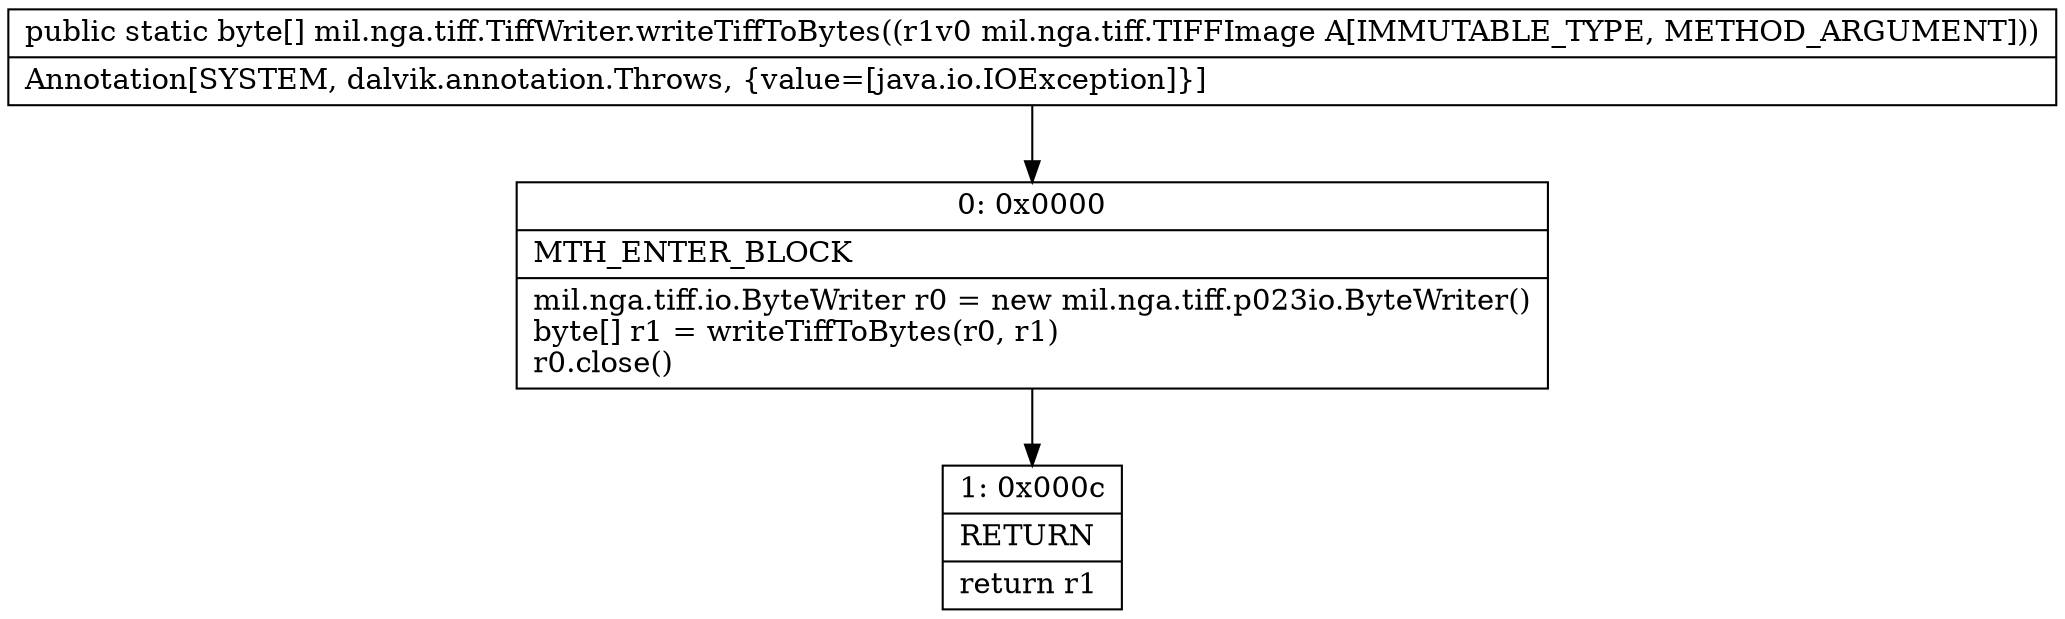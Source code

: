 digraph "CFG formil.nga.tiff.TiffWriter.writeTiffToBytes(Lmil\/nga\/tiff\/TIFFImage;)[B" {
Node_0 [shape=record,label="{0\:\ 0x0000|MTH_ENTER_BLOCK\l|mil.nga.tiff.io.ByteWriter r0 = new mil.nga.tiff.p023io.ByteWriter()\lbyte[] r1 = writeTiffToBytes(r0, r1)\lr0.close()\l}"];
Node_1 [shape=record,label="{1\:\ 0x000c|RETURN\l|return r1\l}"];
MethodNode[shape=record,label="{public static byte[] mil.nga.tiff.TiffWriter.writeTiffToBytes((r1v0 mil.nga.tiff.TIFFImage A[IMMUTABLE_TYPE, METHOD_ARGUMENT]))  | Annotation[SYSTEM, dalvik.annotation.Throws, \{value=[java.io.IOException]\}]\l}"];
MethodNode -> Node_0;
Node_0 -> Node_1;
}

